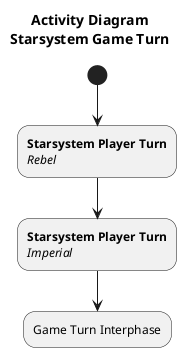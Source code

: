 @startuml

title Activity Diagram\nStarsystem Game Turn

' Starsystem Game Turn
' Written by Samuel Foster
' Parents: /Starsystem-Game
' Children: /Turn/Starsystem-Player-Turn

(*) --> "<b>Starsystem Player Turn\n<i>Rebel" as PR

PR --> "<b>Starsystem Player Turn\n<i>Imperial" as PI

PI --> "Game Turn Interphase" as GI

@enduml